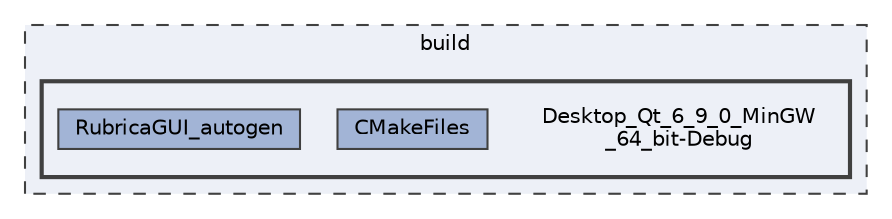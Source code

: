 digraph "build/Desktop_Qt_6_9_0_MinGW_64_bit-Debug"
{
 // LATEX_PDF_SIZE
  bgcolor="transparent";
  edge [fontname=Helvetica,fontsize=10,labelfontname=Helvetica,labelfontsize=10];
  node [fontname=Helvetica,fontsize=10,shape=box,height=0.2,width=0.4];
  compound=true
  subgraph clusterdir_4fef79e7177ba769987a8da36c892c5f {
    graph [ bgcolor="#edf0f7", pencolor="grey25", label="build", fontname=Helvetica,fontsize=10 style="filled,dashed", URL="dir_4fef79e7177ba769987a8da36c892c5f.html",tooltip=""]
  subgraph clusterdir_19572e210953950637ab0e0bc42e961a {
    graph [ bgcolor="#edf0f7", pencolor="grey25", label="", fontname=Helvetica,fontsize=10 style="filled,bold", URL="dir_19572e210953950637ab0e0bc42e961a.html",tooltip=""]
    dir_19572e210953950637ab0e0bc42e961a [shape=plaintext, label="Desktop_Qt_6_9_0_MinGW\l_64_bit-Debug"];
  dir_babcaa7d183ac708ed65176601316ab1 [label="CMakeFiles", fillcolor="#a2b4d6", color="grey25", style="filled", URL="dir_babcaa7d183ac708ed65176601316ab1.html",tooltip=""];
  dir_775fe0bd15a251eaed249eba820295e8 [label="RubricaGUI_autogen", fillcolor="#a2b4d6", color="grey25", style="filled", URL="dir_775fe0bd15a251eaed249eba820295e8.html",tooltip=""];
  }
  }
}
